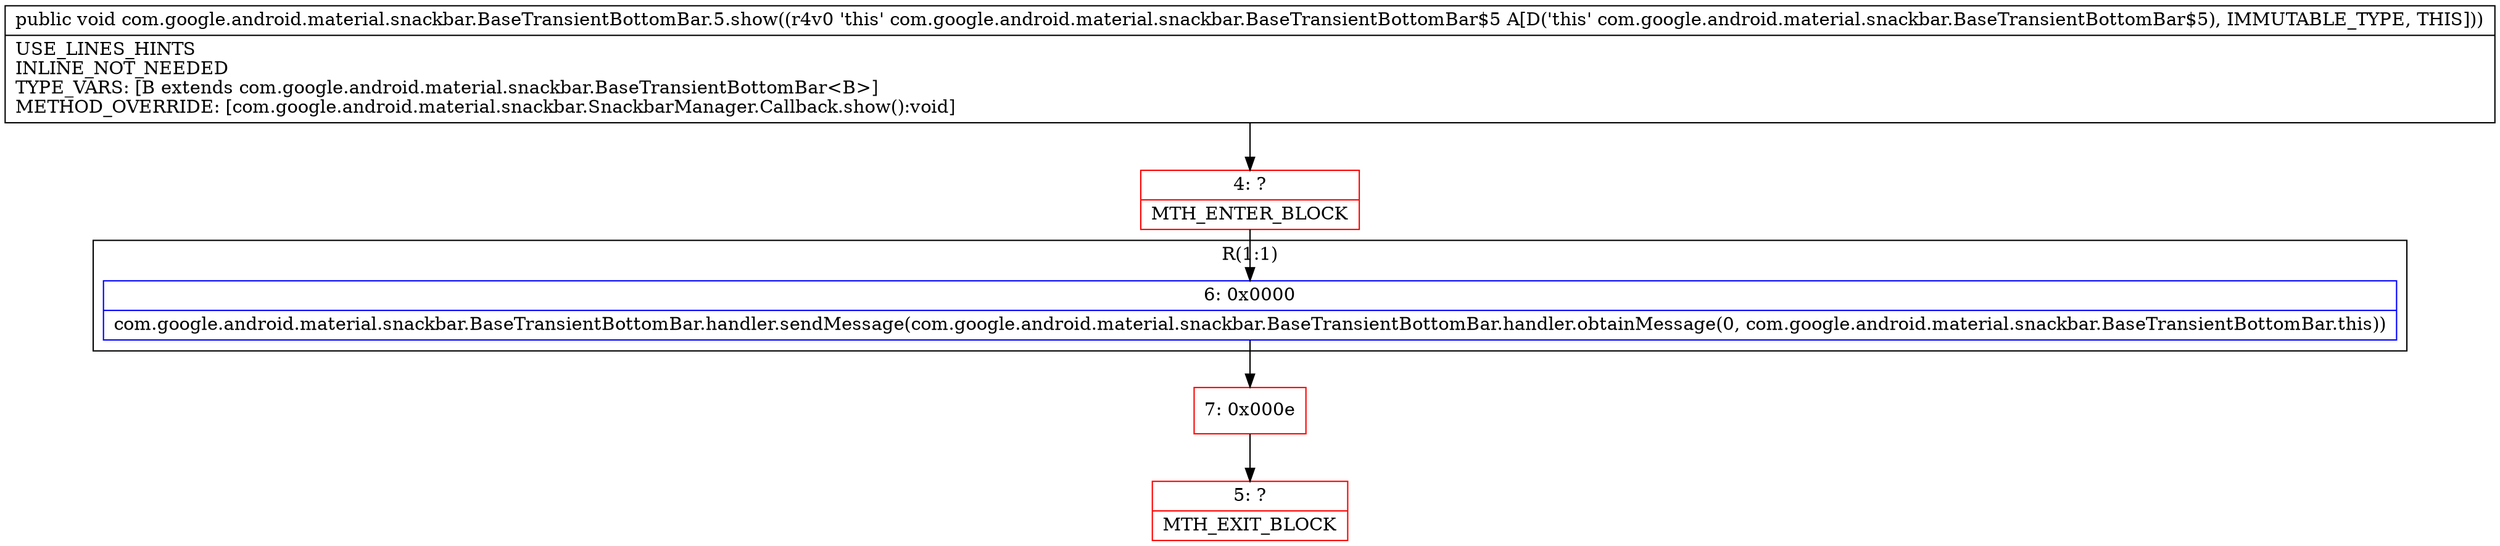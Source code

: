 digraph "CFG forcom.google.android.material.snackbar.BaseTransientBottomBar.5.show()V" {
subgraph cluster_Region_734012874 {
label = "R(1:1)";
node [shape=record,color=blue];
Node_6 [shape=record,label="{6\:\ 0x0000|com.google.android.material.snackbar.BaseTransientBottomBar.handler.sendMessage(com.google.android.material.snackbar.BaseTransientBottomBar.handler.obtainMessage(0, com.google.android.material.snackbar.BaseTransientBottomBar.this))\l}"];
}
Node_4 [shape=record,color=red,label="{4\:\ ?|MTH_ENTER_BLOCK\l}"];
Node_7 [shape=record,color=red,label="{7\:\ 0x000e}"];
Node_5 [shape=record,color=red,label="{5\:\ ?|MTH_EXIT_BLOCK\l}"];
MethodNode[shape=record,label="{public void com.google.android.material.snackbar.BaseTransientBottomBar.5.show((r4v0 'this' com.google.android.material.snackbar.BaseTransientBottomBar$5 A[D('this' com.google.android.material.snackbar.BaseTransientBottomBar$5), IMMUTABLE_TYPE, THIS]))  | USE_LINES_HINTS\lINLINE_NOT_NEEDED\lTYPE_VARS: [B extends com.google.android.material.snackbar.BaseTransientBottomBar\<B\>]\lMETHOD_OVERRIDE: [com.google.android.material.snackbar.SnackbarManager.Callback.show():void]\l}"];
MethodNode -> Node_4;Node_6 -> Node_7;
Node_4 -> Node_6;
Node_7 -> Node_5;
}

